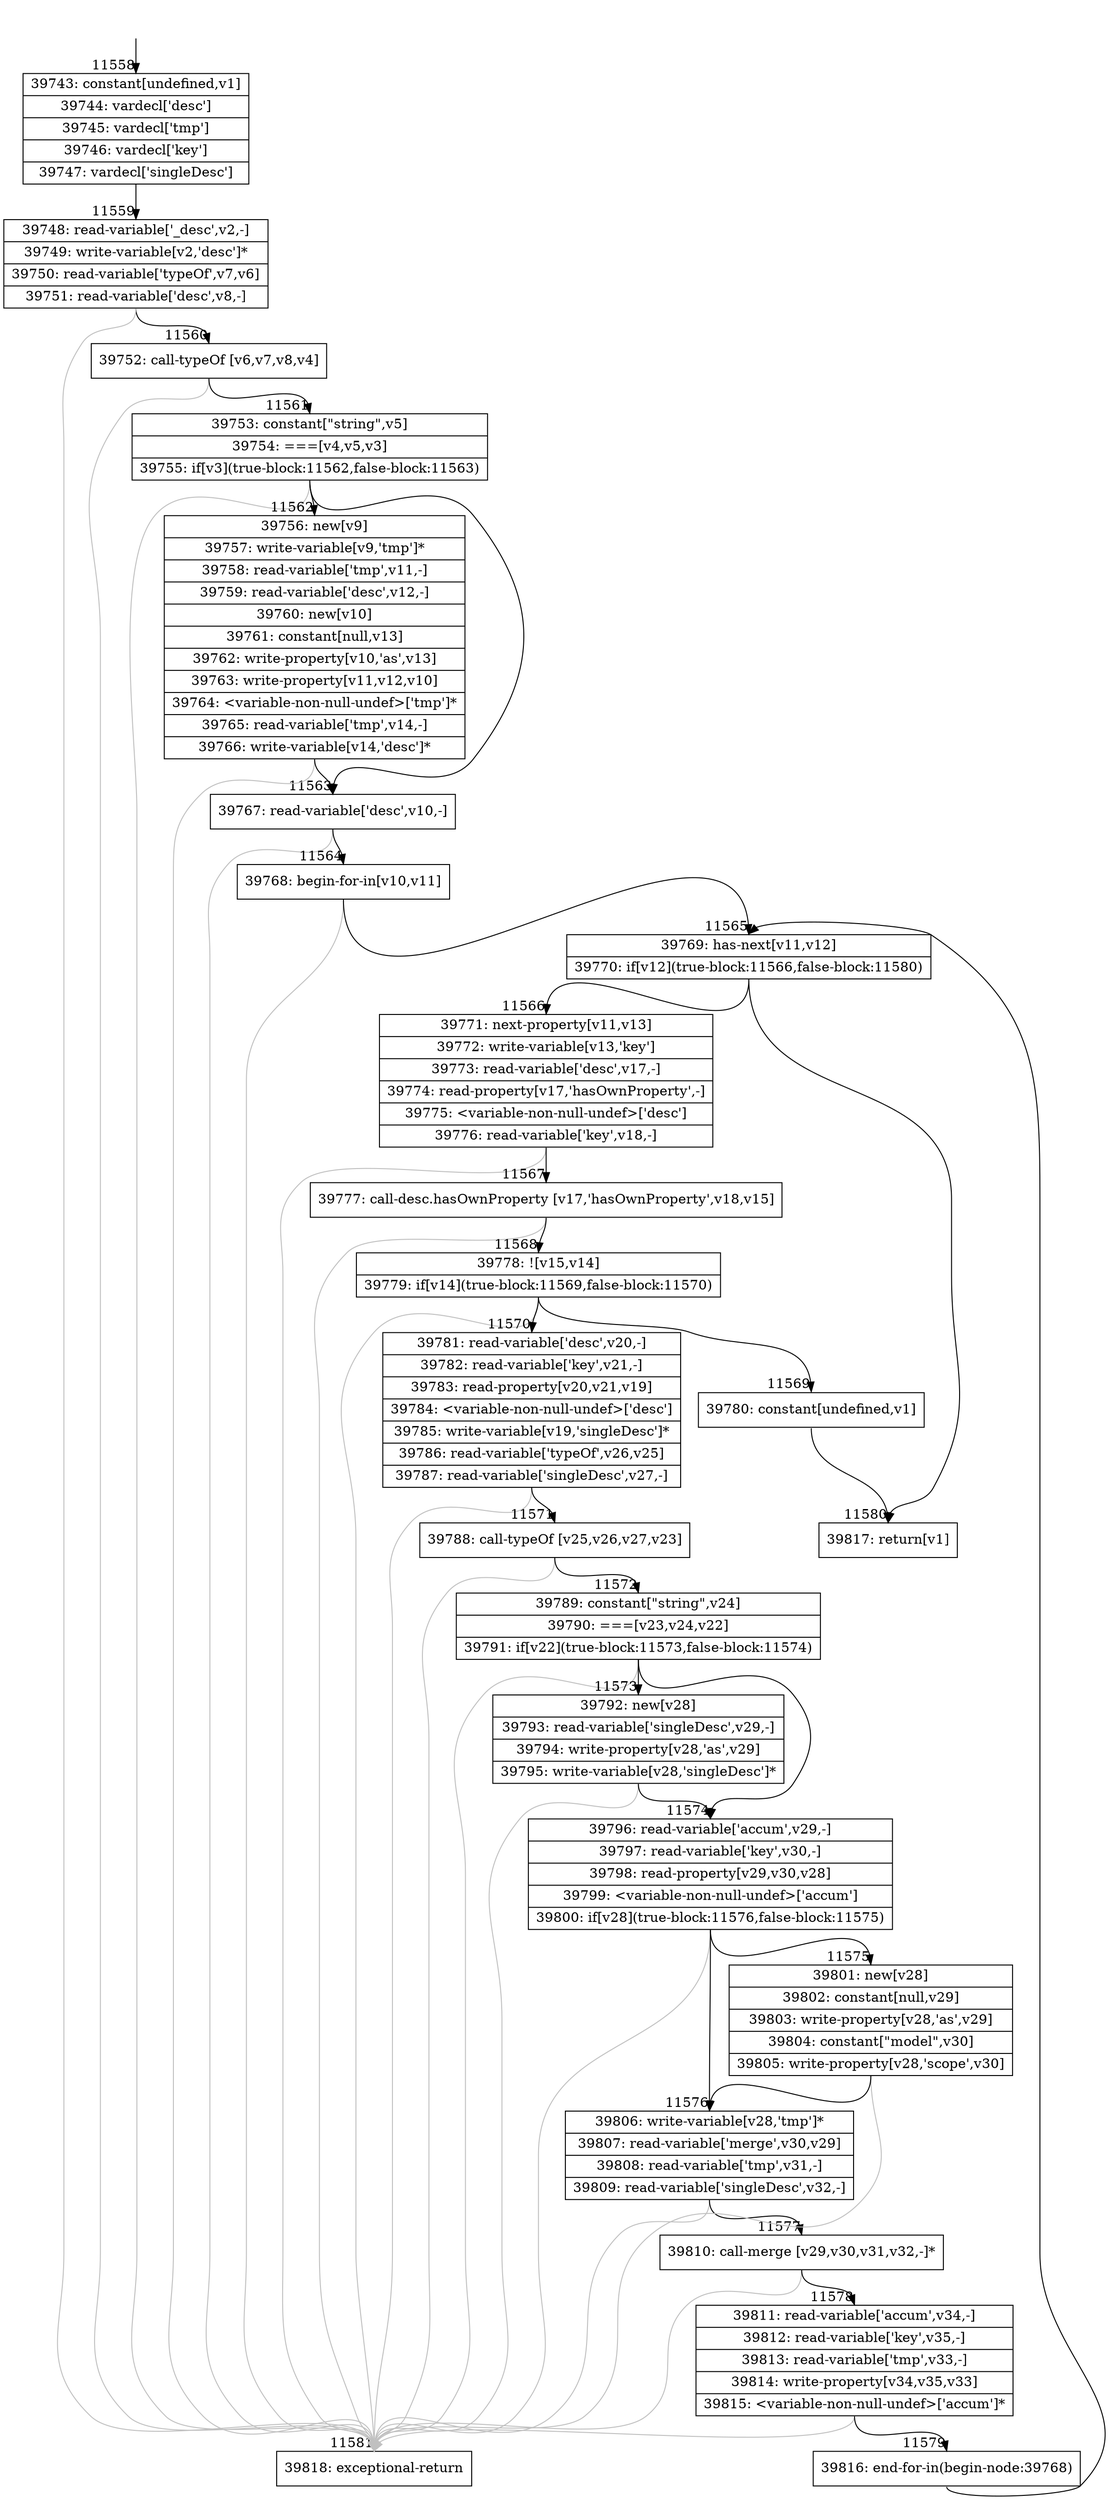 digraph {
rankdir="TD"
BB_entry951[shape=none,label=""];
BB_entry951 -> BB11558 [tailport=s, headport=n, headlabel="    11558"]
BB11558 [shape=record label="{39743: constant[undefined,v1]|39744: vardecl['desc']|39745: vardecl['tmp']|39746: vardecl['key']|39747: vardecl['singleDesc']}" ] 
BB11558 -> BB11559 [tailport=s, headport=n, headlabel="      11559"]
BB11559 [shape=record label="{39748: read-variable['_desc',v2,-]|39749: write-variable[v2,'desc']*|39750: read-variable['typeOf',v7,v6]|39751: read-variable['desc',v8,-]}" ] 
BB11559 -> BB11560 [tailport=s, headport=n, headlabel="      11560"]
BB11559 -> BB11581 [tailport=s, headport=n, color=gray, headlabel="      11581"]
BB11560 [shape=record label="{39752: call-typeOf [v6,v7,v8,v4]}" ] 
BB11560 -> BB11561 [tailport=s, headport=n, headlabel="      11561"]
BB11560 -> BB11581 [tailport=s, headport=n, color=gray]
BB11561 [shape=record label="{39753: constant[\"string\",v5]|39754: ===[v4,v5,v3]|39755: if[v3](true-block:11562,false-block:11563)}" ] 
BB11561 -> BB11562 [tailport=s, headport=n, headlabel="      11562"]
BB11561 -> BB11563 [tailport=s, headport=n, headlabel="      11563"]
BB11561 -> BB11581 [tailport=s, headport=n, color=gray]
BB11562 [shape=record label="{39756: new[v9]|39757: write-variable[v9,'tmp']*|39758: read-variable['tmp',v11,-]|39759: read-variable['desc',v12,-]|39760: new[v10]|39761: constant[null,v13]|39762: write-property[v10,'as',v13]|39763: write-property[v11,v12,v10]|39764: \<variable-non-null-undef\>['tmp']*|39765: read-variable['tmp',v14,-]|39766: write-variable[v14,'desc']*}" ] 
BB11562 -> BB11563 [tailport=s, headport=n]
BB11562 -> BB11581 [tailport=s, headport=n, color=gray]
BB11563 [shape=record label="{39767: read-variable['desc',v10,-]}" ] 
BB11563 -> BB11564 [tailport=s, headport=n, headlabel="      11564"]
BB11563 -> BB11581 [tailport=s, headport=n, color=gray]
BB11564 [shape=record label="{39768: begin-for-in[v10,v11]}" ] 
BB11564 -> BB11565 [tailport=s, headport=n, headlabel="      11565"]
BB11564 -> BB11581 [tailport=s, headport=n, color=gray]
BB11565 [shape=record label="{39769: has-next[v11,v12]|39770: if[v12](true-block:11566,false-block:11580)}" ] 
BB11565 -> BB11566 [tailport=s, headport=n, headlabel="      11566"]
BB11565 -> BB11580 [tailport=s, headport=n, headlabel="      11580"]
BB11566 [shape=record label="{39771: next-property[v11,v13]|39772: write-variable[v13,'key']|39773: read-variable['desc',v17,-]|39774: read-property[v17,'hasOwnProperty',-]|39775: \<variable-non-null-undef\>['desc']|39776: read-variable['key',v18,-]}" ] 
BB11566 -> BB11567 [tailport=s, headport=n, headlabel="      11567"]
BB11566 -> BB11581 [tailport=s, headport=n, color=gray]
BB11567 [shape=record label="{39777: call-desc.hasOwnProperty [v17,'hasOwnProperty',v18,v15]}" ] 
BB11567 -> BB11568 [tailport=s, headport=n, headlabel="      11568"]
BB11567 -> BB11581 [tailport=s, headport=n, color=gray]
BB11568 [shape=record label="{39778: ![v15,v14]|39779: if[v14](true-block:11569,false-block:11570)}" ] 
BB11568 -> BB11569 [tailport=s, headport=n, headlabel="      11569"]
BB11568 -> BB11570 [tailport=s, headport=n, headlabel="      11570"]
BB11568 -> BB11581 [tailport=s, headport=n, color=gray]
BB11569 [shape=record label="{39780: constant[undefined,v1]}" ] 
BB11569 -> BB11580 [tailport=s, headport=n]
BB11570 [shape=record label="{39781: read-variable['desc',v20,-]|39782: read-variable['key',v21,-]|39783: read-property[v20,v21,v19]|39784: \<variable-non-null-undef\>['desc']|39785: write-variable[v19,'singleDesc']*|39786: read-variable['typeOf',v26,v25]|39787: read-variable['singleDesc',v27,-]}" ] 
BB11570 -> BB11571 [tailport=s, headport=n, headlabel="      11571"]
BB11570 -> BB11581 [tailport=s, headport=n, color=gray]
BB11571 [shape=record label="{39788: call-typeOf [v25,v26,v27,v23]}" ] 
BB11571 -> BB11572 [tailport=s, headport=n, headlabel="      11572"]
BB11571 -> BB11581 [tailport=s, headport=n, color=gray]
BB11572 [shape=record label="{39789: constant[\"string\",v24]|39790: ===[v23,v24,v22]|39791: if[v22](true-block:11573,false-block:11574)}" ] 
BB11572 -> BB11573 [tailport=s, headport=n, headlabel="      11573"]
BB11572 -> BB11574 [tailport=s, headport=n, headlabel="      11574"]
BB11572 -> BB11581 [tailport=s, headport=n, color=gray]
BB11573 [shape=record label="{39792: new[v28]|39793: read-variable['singleDesc',v29,-]|39794: write-property[v28,'as',v29]|39795: write-variable[v28,'singleDesc']*}" ] 
BB11573 -> BB11574 [tailport=s, headport=n]
BB11573 -> BB11581 [tailport=s, headport=n, color=gray]
BB11574 [shape=record label="{39796: read-variable['accum',v29,-]|39797: read-variable['key',v30,-]|39798: read-property[v29,v30,v28]|39799: \<variable-non-null-undef\>['accum']|39800: if[v28](true-block:11576,false-block:11575)}" ] 
BB11574 -> BB11576 [tailport=s, headport=n, headlabel="      11576"]
BB11574 -> BB11575 [tailport=s, headport=n, headlabel="      11575"]
BB11574 -> BB11581 [tailport=s, headport=n, color=gray]
BB11575 [shape=record label="{39801: new[v28]|39802: constant[null,v29]|39803: write-property[v28,'as',v29]|39804: constant[\"model\",v30]|39805: write-property[v28,'scope',v30]}" ] 
BB11575 -> BB11576 [tailport=s, headport=n]
BB11575 -> BB11581 [tailport=s, headport=n, color=gray]
BB11576 [shape=record label="{39806: write-variable[v28,'tmp']*|39807: read-variable['merge',v30,v29]|39808: read-variable['tmp',v31,-]|39809: read-variable['singleDesc',v32,-]}" ] 
BB11576 -> BB11577 [tailport=s, headport=n, headlabel="      11577"]
BB11576 -> BB11581 [tailport=s, headport=n, color=gray]
BB11577 [shape=record label="{39810: call-merge [v29,v30,v31,v32,-]*}" ] 
BB11577 -> BB11578 [tailport=s, headport=n, headlabel="      11578"]
BB11577 -> BB11581 [tailport=s, headport=n, color=gray]
BB11578 [shape=record label="{39811: read-variable['accum',v34,-]|39812: read-variable['key',v35,-]|39813: read-variable['tmp',v33,-]|39814: write-property[v34,v35,v33]|39815: \<variable-non-null-undef\>['accum']*}" ] 
BB11578 -> BB11579 [tailport=s, headport=n, headlabel="      11579"]
BB11578 -> BB11581 [tailport=s, headport=n, color=gray]
BB11579 [shape=record label="{39816: end-for-in(begin-node:39768)}" ] 
BB11579 -> BB11565 [tailport=s, headport=n]
BB11580 [shape=record label="{39817: return[v1]}" ] 
BB11581 [shape=record label="{39818: exceptional-return}" ] 
//#$~ 21124
}
